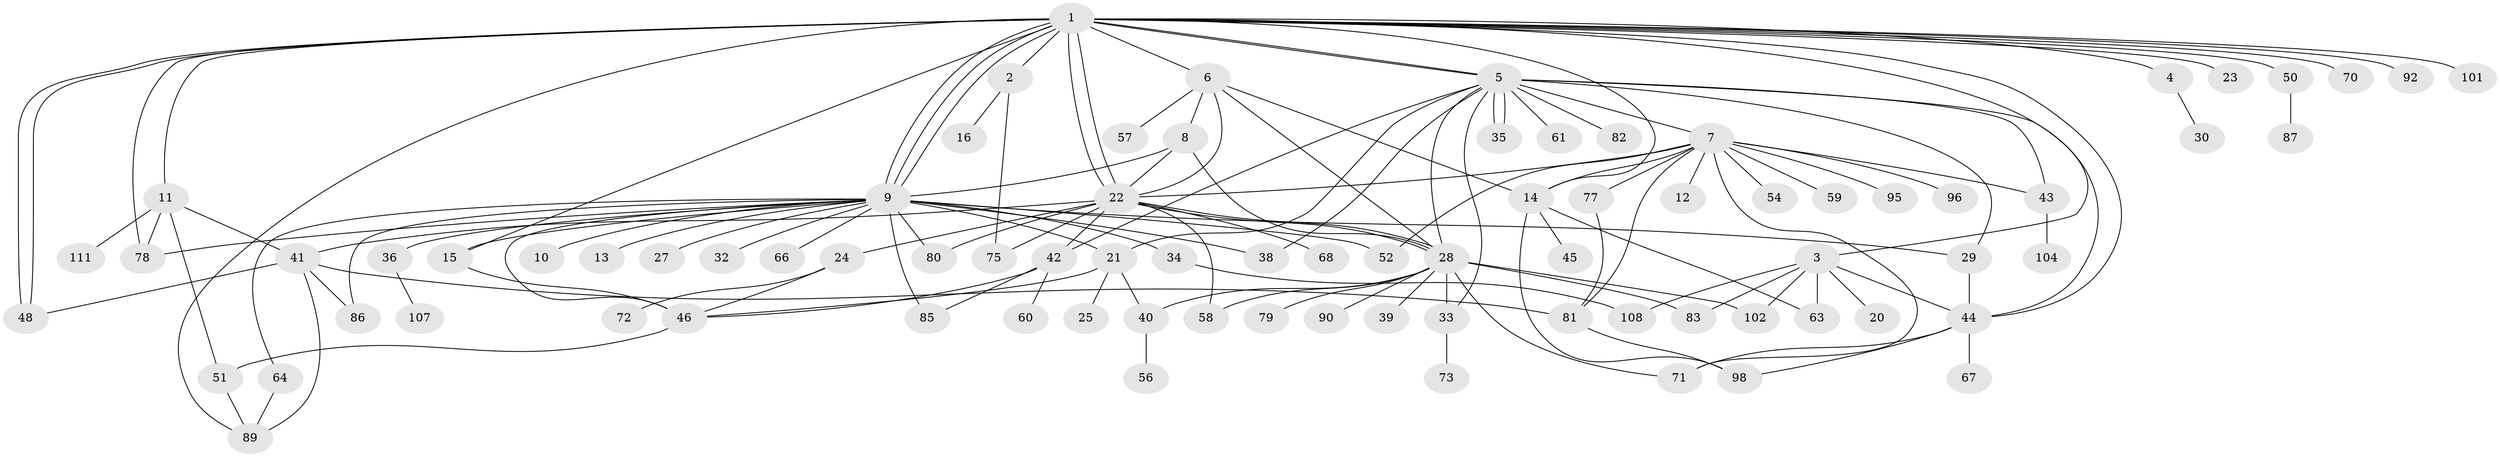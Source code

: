 // original degree distribution, {27: 0.008928571428571428, 3: 0.15178571428571427, 8: 0.017857142857142856, 2: 0.26785714285714285, 11: 0.008928571428571428, 6: 0.03571428571428571, 13: 0.008928571428571428, 25: 0.008928571428571428, 1: 0.39285714285714285, 7: 0.017857142857142856, 4: 0.03571428571428571, 5: 0.026785714285714284, 15: 0.017857142857142856}
// Generated by graph-tools (version 1.1) at 2025/11/02/27/25 16:11:10]
// undirected, 83 vertices, 137 edges
graph export_dot {
graph [start="1"]
  node [color=gray90,style=filled];
  1 [super="+84"];
  2;
  3 [super="+76"];
  4;
  5 [super="+18"];
  6;
  7 [super="+26"];
  8 [super="+37"];
  9 [super="+53"];
  10;
  11 [super="+69"];
  12;
  13;
  14 [super="+17"];
  15 [super="+19"];
  16;
  20;
  21 [super="+109"];
  22 [super="+31"];
  23;
  24 [super="+88"];
  25;
  27;
  28 [super="+93"];
  29 [super="+74"];
  30;
  32 [super="+97"];
  33;
  34;
  35;
  36;
  38;
  39;
  40 [super="+110"];
  41 [super="+49"];
  42 [super="+47"];
  43;
  44 [super="+55"];
  45;
  46 [super="+105"];
  48;
  50 [super="+65"];
  51 [super="+62"];
  52;
  54;
  56 [super="+112"];
  57;
  58;
  59;
  60;
  61 [super="+91"];
  63 [super="+99"];
  64;
  66;
  67;
  68;
  70 [super="+94"];
  71;
  72;
  73;
  75;
  77;
  78 [super="+100"];
  79;
  80;
  81 [super="+103"];
  82;
  83;
  85 [super="+106"];
  86;
  87;
  89;
  90;
  92;
  95;
  96;
  98;
  101;
  102;
  104;
  107;
  108;
  111;
  1 -- 2;
  1 -- 3;
  1 -- 4;
  1 -- 5;
  1 -- 5;
  1 -- 6;
  1 -- 9 [weight=2];
  1 -- 9;
  1 -- 9;
  1 -- 11;
  1 -- 14;
  1 -- 22;
  1 -- 22;
  1 -- 23;
  1 -- 48;
  1 -- 48;
  1 -- 50;
  1 -- 70;
  1 -- 78;
  1 -- 89;
  1 -- 92;
  1 -- 101;
  1 -- 15;
  1 -- 44;
  2 -- 16;
  2 -- 75;
  3 -- 20;
  3 -- 44;
  3 -- 63;
  3 -- 83;
  3 -- 102;
  3 -- 108;
  4 -- 30;
  5 -- 7;
  5 -- 29;
  5 -- 35;
  5 -- 35;
  5 -- 38;
  5 -- 61;
  5 -- 82;
  5 -- 33;
  5 -- 21;
  5 -- 43;
  5 -- 44;
  5 -- 28;
  5 -- 42;
  6 -- 8;
  6 -- 22;
  6 -- 28;
  6 -- 57;
  6 -- 14;
  7 -- 12;
  7 -- 14;
  7 -- 22;
  7 -- 43;
  7 -- 52;
  7 -- 54;
  7 -- 59;
  7 -- 77;
  7 -- 81 [weight=2];
  7 -- 96;
  7 -- 71;
  7 -- 95;
  8 -- 9;
  8 -- 28;
  8 -- 22;
  9 -- 10;
  9 -- 13;
  9 -- 15 [weight=2];
  9 -- 21 [weight=2];
  9 -- 27;
  9 -- 29;
  9 -- 32;
  9 -- 34;
  9 -- 36;
  9 -- 38;
  9 -- 52;
  9 -- 64;
  9 -- 66;
  9 -- 78;
  9 -- 80;
  9 -- 85;
  9 -- 86;
  9 -- 46;
  11 -- 51;
  11 -- 111;
  11 -- 41;
  11 -- 78;
  14 -- 45;
  14 -- 98;
  14 -- 63;
  15 -- 46 [weight=2];
  21 -- 25;
  21 -- 40;
  21 -- 46;
  22 -- 24;
  22 -- 28;
  22 -- 28;
  22 -- 41;
  22 -- 42;
  22 -- 58;
  22 -- 68;
  22 -- 75;
  22 -- 80;
  24 -- 72;
  24 -- 46;
  28 -- 33;
  28 -- 39;
  28 -- 40;
  28 -- 58;
  28 -- 71;
  28 -- 79;
  28 -- 83;
  28 -- 90;
  28 -- 102;
  29 -- 44;
  33 -- 73;
  34 -- 108;
  36 -- 107;
  40 -- 56;
  41 -- 48;
  41 -- 81;
  41 -- 86;
  41 -- 89;
  42 -- 85;
  42 -- 60;
  42 -- 46;
  43 -- 104;
  44 -- 67;
  44 -- 71;
  44 -- 98;
  46 -- 51;
  50 -- 87;
  51 -- 89;
  64 -- 89;
  77 -- 81;
  81 -- 98;
}
